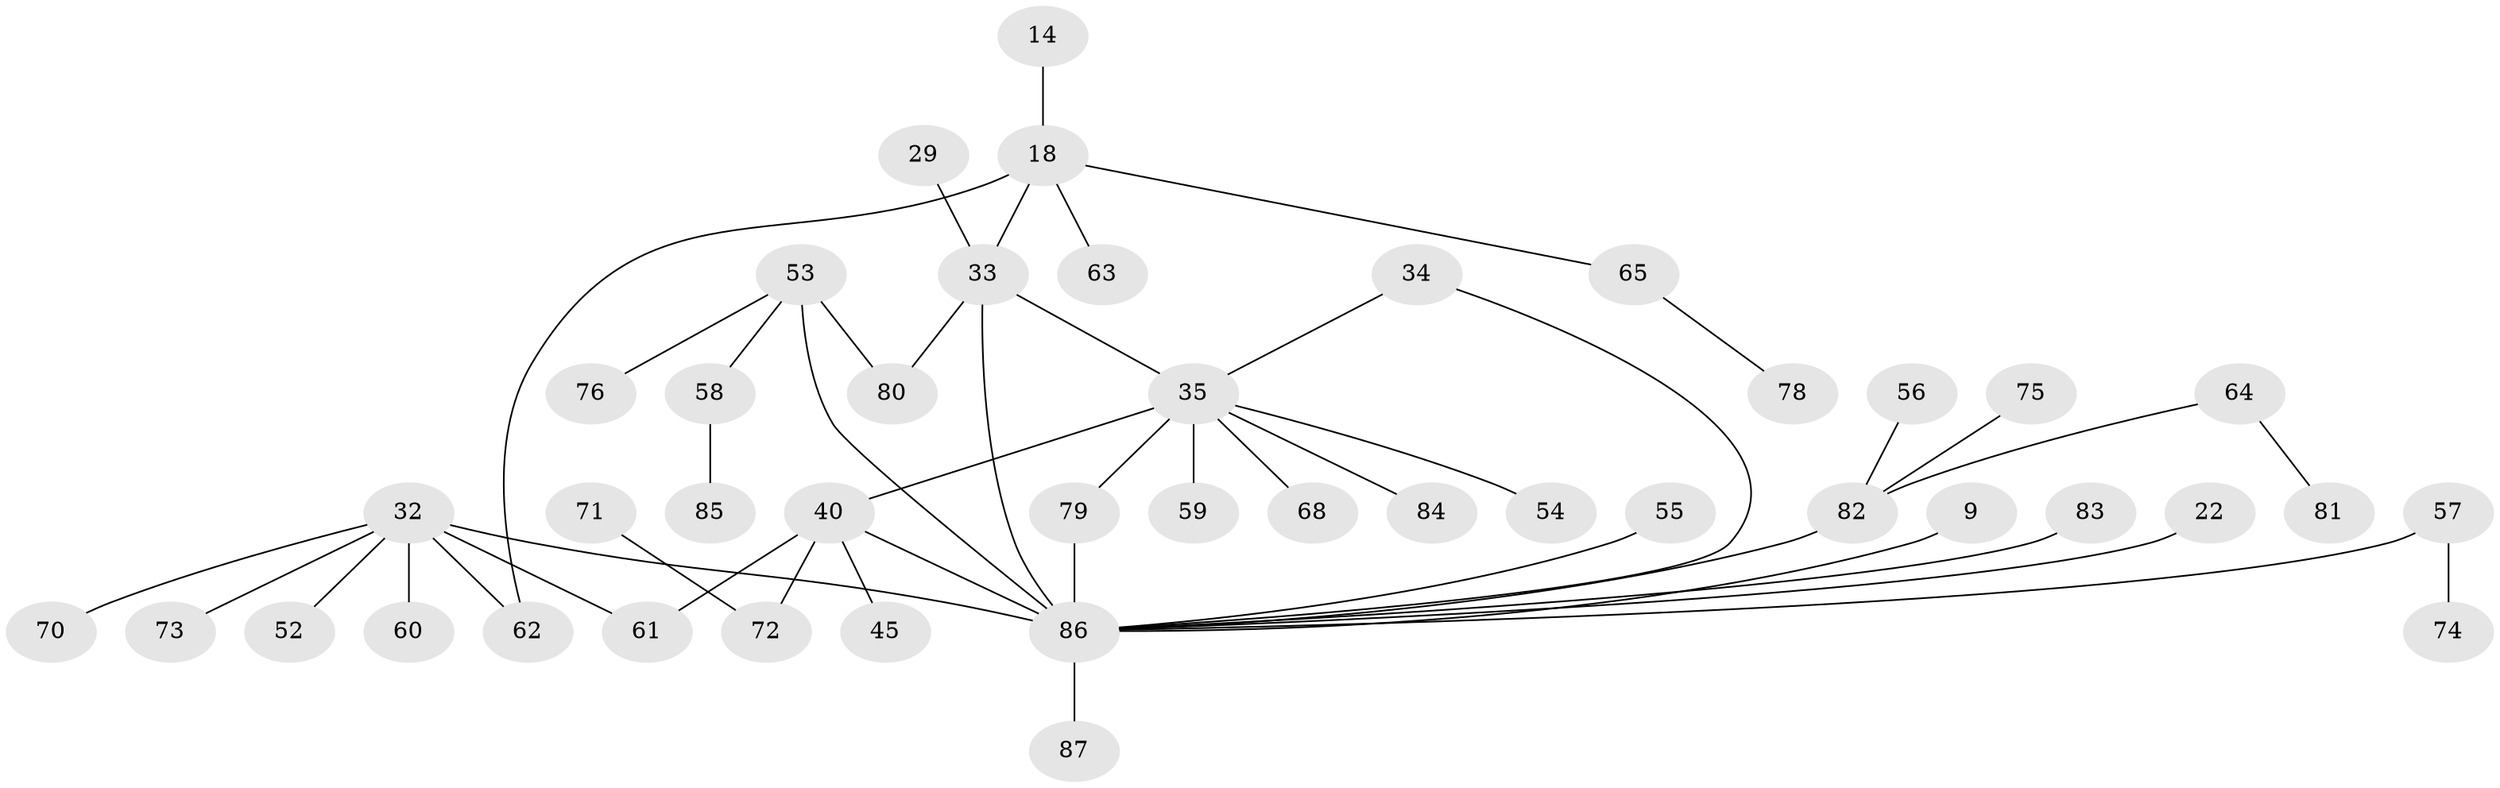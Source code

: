 // original degree distribution, {4: 0.08045977011494253, 6: 0.034482758620689655, 3: 0.1724137931034483, 5: 0.04597701149425287, 1: 0.3793103448275862, 2: 0.27586206896551724, 8: 0.011494252873563218}
// Generated by graph-tools (version 1.1) at 2025/42/03/09/25 04:42:14]
// undirected, 43 vertices, 48 edges
graph export_dot {
graph [start="1"]
  node [color=gray90,style=filled];
  9;
  14;
  18 [super="+7"];
  22;
  29;
  32 [super="+23+16+24"];
  33 [super="+8+2"];
  34;
  35 [super="+26+31"];
  40 [super="+17"];
  45;
  52;
  53 [super="+21+20"];
  54;
  55 [super="+51"];
  56 [super="+47"];
  57;
  58 [super="+46"];
  59;
  60;
  61 [super="+36"];
  62;
  63;
  64 [super="+49"];
  65;
  68;
  70 [super="+43"];
  71;
  72 [super="+19+50+67"];
  73;
  74;
  75 [super="+39"];
  76;
  78;
  79;
  80 [super="+66"];
  81;
  82 [super="+30+13+10"];
  83;
  84;
  85;
  86 [super="+41+69+42+77"];
  87;
  9 -- 86;
  14 -- 18;
  18 -- 62;
  18 -- 63;
  18 -- 65;
  18 -- 33 [weight=2];
  22 -- 86;
  29 -- 33;
  32 -- 52;
  32 -- 60;
  32 -- 73;
  32 -- 62;
  32 -- 86 [weight=2];
  32 -- 61;
  32 -- 70;
  33 -- 80;
  33 -- 35;
  33 -- 86 [weight=4];
  34 -- 35;
  34 -- 86;
  35 -- 59;
  35 -- 84;
  35 -- 40 [weight=2];
  35 -- 79;
  35 -- 54;
  35 -- 68;
  40 -- 86;
  40 -- 45;
  40 -- 72;
  40 -- 61;
  53 -- 76;
  53 -- 80 [weight=2];
  53 -- 86;
  53 -- 58;
  55 -- 86;
  56 -- 82;
  57 -- 74;
  57 -- 86;
  58 -- 85;
  64 -- 81;
  64 -- 82;
  65 -- 78;
  71 -- 72;
  75 -- 82;
  79 -- 86;
  82 -- 86 [weight=2];
  83 -- 86;
  86 -- 87;
}
